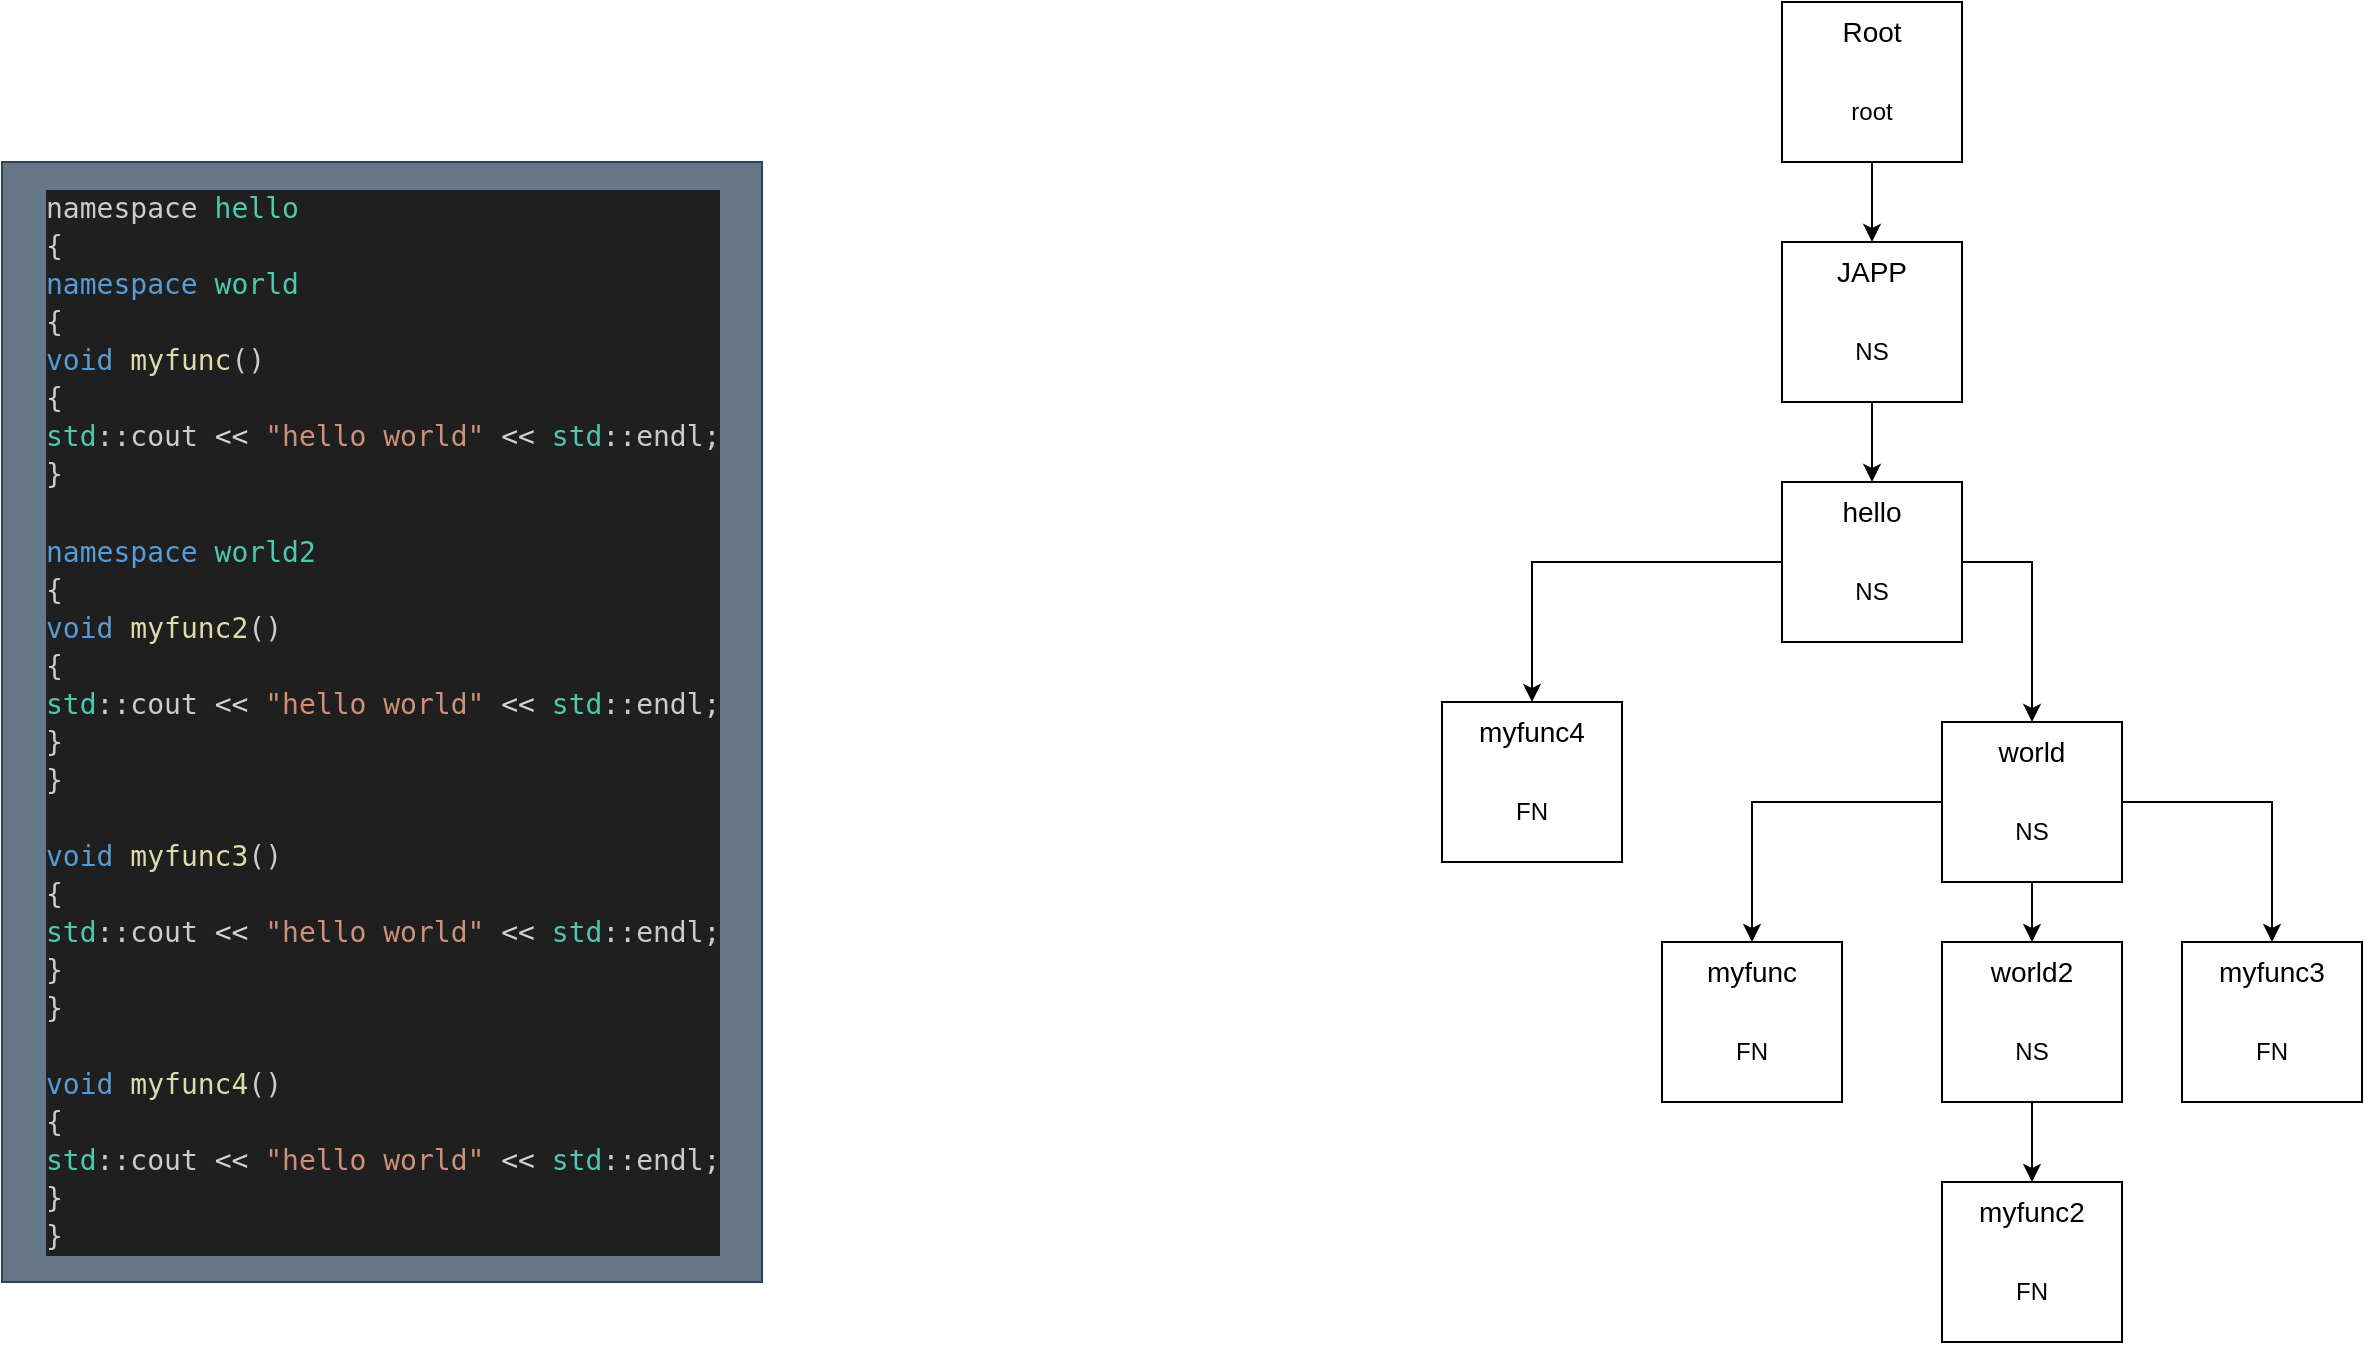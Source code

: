 <mxfile version="22.1.2" type="device">
  <diagram name="Page-1" id="ddcRqZwyvk98Z59QxuTG">
    <mxGraphModel dx="2899" dy="2271" grid="1" gridSize="10" guides="1" tooltips="1" connect="1" arrows="1" fold="1" page="1" pageScale="1" pageWidth="850" pageHeight="1100" math="0" shadow="0">
      <root>
        <mxCell id="0" />
        <mxCell id="1" parent="0" />
        <mxCell id="QVTyKydUTtdUCLJJfBFI-4" value="" style="group" vertex="1" connectable="0" parent="1">
          <mxGeometry x="-360" y="-860" width="380" height="560" as="geometry" />
        </mxCell>
        <mxCell id="QVTyKydUTtdUCLJJfBFI-2" value="" style="rounded=0;whiteSpace=wrap;html=1;fillColor=#647687;fontColor=#ffffff;strokeColor=#314354;" vertex="1" parent="QVTyKydUTtdUCLJJfBFI-4">
          <mxGeometry width="380" height="560" as="geometry" />
        </mxCell>
        <mxCell id="QVTyKydUTtdUCLJJfBFI-3" value="&lt;div style=&quot;background-color: rgb(31, 31, 31); line-height: 19px;&quot;&gt;&lt;div style=&quot;line-height: 19px;&quot;&gt;&lt;div style=&quot;color: rgb(204, 204, 204); font-family: &amp;quot;Droid Sans Mono&amp;quot;, &amp;quot;monospace&amp;quot;, monospace; font-size: 14px;&quot;&gt;namespace &lt;span style=&quot;color: #4ec9b0;&quot;&gt;hello&lt;/span&gt;&lt;/div&gt;&lt;div style=&quot;color: rgb(204, 204, 204); font-family: &amp;quot;Droid Sans Mono&amp;quot;, &amp;quot;monospace&amp;quot;, monospace; font-size: 14px;&quot;&gt;{&lt;/div&gt;&lt;div style=&quot;color: rgb(204, 204, 204); font-family: &amp;quot;Droid Sans Mono&amp;quot;, &amp;quot;monospace&amp;quot;, monospace; font-size: 14px;&quot;&gt;    &lt;span style=&quot;color: #569cd6;&quot;&gt;namespace&lt;/span&gt; &lt;span style=&quot;color: #4ec9b0;&quot;&gt;world&lt;/span&gt;&lt;/div&gt;&lt;div style=&quot;color: rgb(204, 204, 204); font-family: &amp;quot;Droid Sans Mono&amp;quot;, &amp;quot;monospace&amp;quot;, monospace; font-size: 14px;&quot;&gt;    {&lt;/div&gt;&lt;div style=&quot;color: rgb(204, 204, 204); font-family: &amp;quot;Droid Sans Mono&amp;quot;, &amp;quot;monospace&amp;quot;, monospace; font-size: 14px;&quot;&gt;        &lt;span style=&quot;color: #569cd6;&quot;&gt;void&lt;/span&gt; &lt;span style=&quot;color: #dcdcaa;&quot;&gt;myfunc&lt;/span&gt;()&lt;/div&gt;&lt;div style=&quot;color: rgb(204, 204, 204); font-family: &amp;quot;Droid Sans Mono&amp;quot;, &amp;quot;monospace&amp;quot;, monospace; font-size: 14px;&quot;&gt;        {&lt;/div&gt;&lt;div style=&quot;color: rgb(204, 204, 204); font-family: &amp;quot;Droid Sans Mono&amp;quot;, &amp;quot;monospace&amp;quot;, monospace; font-size: 14px;&quot;&gt;            &lt;span style=&quot;color: #4ec9b0;&quot;&gt;std&lt;/span&gt;::cout &lt;span style=&quot;color: #d4d4d4;&quot;&gt;&amp;lt;&amp;lt;&lt;/span&gt; &lt;span style=&quot;color: #ce9178;&quot;&gt;&quot;hello world&quot;&lt;/span&gt; &lt;span style=&quot;color: #d4d4d4;&quot;&gt;&amp;lt;&amp;lt;&lt;/span&gt; &lt;span style=&quot;color: #4ec9b0;&quot;&gt;std&lt;/span&gt;::endl;&lt;/div&gt;&lt;div style=&quot;color: rgb(204, 204, 204); font-family: &amp;quot;Droid Sans Mono&amp;quot;, &amp;quot;monospace&amp;quot;, monospace; font-size: 14px;&quot;&gt;        }&lt;/div&gt;&lt;div style=&quot;&quot;&gt;&lt;font color=&quot;#cccccc&quot; face=&quot;Droid Sans Mono, monospace, monospace&quot;&gt;&lt;span style=&quot;font-size: 14px;&quot;&gt;&lt;br&gt;&lt;/span&gt;&lt;/font&gt;&lt;/div&gt;&lt;div style=&quot;color: rgb(204, 204, 204); font-family: &amp;quot;Droid Sans Mono&amp;quot;, &amp;quot;monospace&amp;quot;, monospace; font-size: 14px;&quot;&gt;        &lt;span style=&quot;color: #569cd6;&quot;&gt;namespace&lt;/span&gt; &lt;span style=&quot;color: #4ec9b0;&quot;&gt;world2&lt;/span&gt;&lt;/div&gt;&lt;div style=&quot;color: rgb(204, 204, 204); font-family: &amp;quot;Droid Sans Mono&amp;quot;, &amp;quot;monospace&amp;quot;, monospace; font-size: 14px;&quot;&gt;        {&lt;/div&gt;&lt;div style=&quot;color: rgb(204, 204, 204); font-family: &amp;quot;Droid Sans Mono&amp;quot;, &amp;quot;monospace&amp;quot;, monospace; font-size: 14px;&quot;&gt;            &lt;span style=&quot;color: #569cd6;&quot;&gt;void&lt;/span&gt; &lt;span style=&quot;color: #dcdcaa;&quot;&gt;myfunc2&lt;/span&gt;()&lt;/div&gt;&lt;div style=&quot;color: rgb(204, 204, 204); font-family: &amp;quot;Droid Sans Mono&amp;quot;, &amp;quot;monospace&amp;quot;, monospace; font-size: 14px;&quot;&gt;            {&lt;/div&gt;&lt;div style=&quot;color: rgb(204, 204, 204); font-family: &amp;quot;Droid Sans Mono&amp;quot;, &amp;quot;monospace&amp;quot;, monospace; font-size: 14px;&quot;&gt;                &lt;span style=&quot;color: #4ec9b0;&quot;&gt;std&lt;/span&gt;::cout &lt;span style=&quot;color: #d4d4d4;&quot;&gt;&amp;lt;&amp;lt;&lt;/span&gt; &lt;span style=&quot;color: #ce9178;&quot;&gt;&quot;hello world&quot;&lt;/span&gt; &lt;span style=&quot;color: #d4d4d4;&quot;&gt;&amp;lt;&amp;lt;&lt;/span&gt; &lt;span style=&quot;color: #4ec9b0;&quot;&gt;std&lt;/span&gt;::endl;&lt;/div&gt;&lt;div style=&quot;color: rgb(204, 204, 204); font-family: &amp;quot;Droid Sans Mono&amp;quot;, &amp;quot;monospace&amp;quot;, monospace; font-size: 14px;&quot;&gt;            }&lt;/div&gt;&lt;div style=&quot;color: rgb(204, 204, 204); font-family: &amp;quot;Droid Sans Mono&amp;quot;, &amp;quot;monospace&amp;quot;, monospace; font-size: 14px;&quot;&gt;        }&lt;/div&gt;&lt;div style=&quot;&quot;&gt;&lt;br&gt;&lt;/div&gt;&lt;div style=&quot;color: rgb(204, 204, 204); font-family: &amp;quot;Droid Sans Mono&amp;quot;, &amp;quot;monospace&amp;quot;, monospace; font-size: 14px;&quot;&gt;        &lt;span style=&quot;color: #569cd6;&quot;&gt;void&lt;/span&gt; &lt;span style=&quot;color: #dcdcaa;&quot;&gt;myfunc3&lt;/span&gt;()&lt;/div&gt;&lt;div style=&quot;color: rgb(204, 204, 204); font-family: &amp;quot;Droid Sans Mono&amp;quot;, &amp;quot;monospace&amp;quot;, monospace; font-size: 14px;&quot;&gt;        {&lt;/div&gt;&lt;div style=&quot;color: rgb(204, 204, 204); font-family: &amp;quot;Droid Sans Mono&amp;quot;, &amp;quot;monospace&amp;quot;, monospace; font-size: 14px;&quot;&gt;            &lt;span style=&quot;color: #4ec9b0;&quot;&gt;std&lt;/span&gt;::cout &lt;span style=&quot;color: #d4d4d4;&quot;&gt;&amp;lt;&amp;lt;&lt;/span&gt; &lt;span style=&quot;color: #ce9178;&quot;&gt;&quot;hello world&quot;&lt;/span&gt; &lt;span style=&quot;color: #d4d4d4;&quot;&gt;&amp;lt;&amp;lt;&lt;/span&gt; &lt;span style=&quot;color: #4ec9b0;&quot;&gt;std&lt;/span&gt;::endl;&lt;/div&gt;&lt;div style=&quot;color: rgb(204, 204, 204); font-family: &amp;quot;Droid Sans Mono&amp;quot;, &amp;quot;monospace&amp;quot;, monospace; font-size: 14px;&quot;&gt;        }&lt;/div&gt;&lt;div style=&quot;color: rgb(204, 204, 204); font-family: &amp;quot;Droid Sans Mono&amp;quot;, &amp;quot;monospace&amp;quot;, monospace; font-size: 14px;&quot;&gt;    }&lt;/div&gt;&lt;div style=&quot;&quot;&gt;&lt;br&gt;&lt;/div&gt;&lt;div style=&quot;color: rgb(204, 204, 204); font-family: &amp;quot;Droid Sans Mono&amp;quot;, &amp;quot;monospace&amp;quot;, monospace; font-size: 14px;&quot;&gt;    &lt;span style=&quot;color: #569cd6;&quot;&gt;void&lt;/span&gt; &lt;span style=&quot;color: #dcdcaa;&quot;&gt;myfunc4&lt;/span&gt;()&lt;/div&gt;&lt;div style=&quot;color: rgb(204, 204, 204); font-family: &amp;quot;Droid Sans Mono&amp;quot;, &amp;quot;monospace&amp;quot;, monospace; font-size: 14px;&quot;&gt;    {&lt;/div&gt;&lt;div style=&quot;color: rgb(204, 204, 204); font-family: &amp;quot;Droid Sans Mono&amp;quot;, &amp;quot;monospace&amp;quot;, monospace; font-size: 14px;&quot;&gt;        &lt;span style=&quot;color: #4ec9b0;&quot;&gt;std&lt;/span&gt;::cout &lt;span style=&quot;color: #d4d4d4;&quot;&gt;&amp;lt;&amp;lt;&lt;/span&gt; &lt;span style=&quot;color: #ce9178;&quot;&gt;&quot;hello world&quot;&lt;/span&gt; &lt;span style=&quot;color: #d4d4d4;&quot;&gt;&amp;lt;&amp;lt;&lt;/span&gt; &lt;span style=&quot;color: #4ec9b0;&quot;&gt;std&lt;/span&gt;::endl;&lt;/div&gt;&lt;div style=&quot;color: rgb(204, 204, 204); font-family: &amp;quot;Droid Sans Mono&amp;quot;, &amp;quot;monospace&amp;quot;, monospace; font-size: 14px;&quot;&gt;    }&lt;/div&gt;&lt;div style=&quot;color: rgb(204, 204, 204); font-family: &amp;quot;Droid Sans Mono&amp;quot;, &amp;quot;monospace&amp;quot;, monospace; font-size: 14px;&quot;&gt;}&lt;/div&gt;&lt;/div&gt;&lt;/div&gt;" style="text;strokeColor=none;align=left;fillColor=none;html=1;verticalAlign=middle;whiteSpace=wrap;rounded=0;" vertex="1" parent="QVTyKydUTtdUCLJJfBFI-4">
          <mxGeometry x="20" y="10" width="350" height="540" as="geometry" />
        </mxCell>
        <mxCell id="QVTyKydUTtdUCLJJfBFI-12" value="" style="group" vertex="1" connectable="0" parent="1">
          <mxGeometry x="610" y="-350" width="90" height="80" as="geometry" />
        </mxCell>
        <mxCell id="QVTyKydUTtdUCLJJfBFI-9" value="" style="rounded=0;whiteSpace=wrap;html=1;" vertex="1" parent="QVTyKydUTtdUCLJJfBFI-12">
          <mxGeometry width="90" height="80" as="geometry" />
        </mxCell>
        <mxCell id="QVTyKydUTtdUCLJJfBFI-10" value="&lt;font style=&quot;font-size: 14px;&quot;&gt;myfunc2&lt;/font&gt;" style="text;strokeColor=none;align=center;fillColor=none;html=1;verticalAlign=middle;whiteSpace=wrap;rounded=0;" vertex="1" parent="QVTyKydUTtdUCLJJfBFI-12">
          <mxGeometry x="15" width="60" height="30" as="geometry" />
        </mxCell>
        <mxCell id="QVTyKydUTtdUCLJJfBFI-11" value="FN" style="text;strokeColor=none;align=center;fillColor=none;html=1;verticalAlign=middle;whiteSpace=wrap;rounded=0;" vertex="1" parent="QVTyKydUTtdUCLJJfBFI-12">
          <mxGeometry x="15" y="40" width="60" height="30" as="geometry" />
        </mxCell>
        <mxCell id="QVTyKydUTtdUCLJJfBFI-13" value="" style="group" vertex="1" connectable="0" parent="1">
          <mxGeometry x="360" y="-590" width="90" height="80" as="geometry" />
        </mxCell>
        <mxCell id="QVTyKydUTtdUCLJJfBFI-14" value="" style="rounded=0;whiteSpace=wrap;html=1;" vertex="1" parent="QVTyKydUTtdUCLJJfBFI-13">
          <mxGeometry width="90" height="80" as="geometry" />
        </mxCell>
        <mxCell id="QVTyKydUTtdUCLJJfBFI-15" value="&lt;font style=&quot;font-size: 14px;&quot;&gt;myfunc4&lt;/font&gt;" style="text;strokeColor=none;align=center;fillColor=none;html=1;verticalAlign=middle;whiteSpace=wrap;rounded=0;" vertex="1" parent="QVTyKydUTtdUCLJJfBFI-13">
          <mxGeometry x="15" width="60" height="30" as="geometry" />
        </mxCell>
        <mxCell id="QVTyKydUTtdUCLJJfBFI-16" value="FN" style="text;strokeColor=none;align=center;fillColor=none;html=1;verticalAlign=middle;whiteSpace=wrap;rounded=0;" vertex="1" parent="QVTyKydUTtdUCLJJfBFI-13">
          <mxGeometry x="15" y="40" width="60" height="30" as="geometry" />
        </mxCell>
        <mxCell id="QVTyKydUTtdUCLJJfBFI-17" value="" style="group" vertex="1" connectable="0" parent="1">
          <mxGeometry x="610" y="-580" width="90" height="80" as="geometry" />
        </mxCell>
        <mxCell id="QVTyKydUTtdUCLJJfBFI-18" value="" style="rounded=0;whiteSpace=wrap;html=1;" vertex="1" parent="QVTyKydUTtdUCLJJfBFI-17">
          <mxGeometry width="90" height="80" as="geometry" />
        </mxCell>
        <mxCell id="QVTyKydUTtdUCLJJfBFI-19" value="&lt;font style=&quot;font-size: 14px;&quot;&gt;world&lt;/font&gt;" style="text;strokeColor=none;align=center;fillColor=none;html=1;verticalAlign=middle;whiteSpace=wrap;rounded=0;" vertex="1" parent="QVTyKydUTtdUCLJJfBFI-17">
          <mxGeometry x="15" width="60" height="30" as="geometry" />
        </mxCell>
        <mxCell id="QVTyKydUTtdUCLJJfBFI-20" value="NS" style="text;strokeColor=none;align=center;fillColor=none;html=1;verticalAlign=middle;whiteSpace=wrap;rounded=0;" vertex="1" parent="QVTyKydUTtdUCLJJfBFI-17">
          <mxGeometry x="15" y="40" width="60" height="30" as="geometry" />
        </mxCell>
        <mxCell id="QVTyKydUTtdUCLJJfBFI-21" value="" style="group" vertex="1" connectable="0" parent="1">
          <mxGeometry x="530" y="-700" width="90" height="80" as="geometry" />
        </mxCell>
        <mxCell id="QVTyKydUTtdUCLJJfBFI-22" value="" style="rounded=0;whiteSpace=wrap;html=1;" vertex="1" parent="QVTyKydUTtdUCLJJfBFI-21">
          <mxGeometry width="90" height="80" as="geometry" />
        </mxCell>
        <mxCell id="QVTyKydUTtdUCLJJfBFI-23" value="&lt;font style=&quot;font-size: 14px;&quot;&gt;hello&lt;/font&gt;" style="text;strokeColor=none;align=center;fillColor=none;html=1;verticalAlign=middle;whiteSpace=wrap;rounded=0;" vertex="1" parent="QVTyKydUTtdUCLJJfBFI-21">
          <mxGeometry x="15" width="60" height="30" as="geometry" />
        </mxCell>
        <mxCell id="QVTyKydUTtdUCLJJfBFI-24" value="NS" style="text;strokeColor=none;align=center;fillColor=none;html=1;verticalAlign=middle;whiteSpace=wrap;rounded=0;" vertex="1" parent="QVTyKydUTtdUCLJJfBFI-21">
          <mxGeometry x="15" y="40" width="60" height="30" as="geometry" />
        </mxCell>
        <mxCell id="QVTyKydUTtdUCLJJfBFI-25" value="" style="group" vertex="1" connectable="0" parent="1">
          <mxGeometry x="530" y="-820" width="90" height="80" as="geometry" />
        </mxCell>
        <mxCell id="QVTyKydUTtdUCLJJfBFI-26" value="" style="rounded=0;whiteSpace=wrap;html=1;" vertex="1" parent="QVTyKydUTtdUCLJJfBFI-25">
          <mxGeometry width="90" height="80" as="geometry" />
        </mxCell>
        <mxCell id="QVTyKydUTtdUCLJJfBFI-27" value="&lt;span style=&quot;font-size: 14px;&quot;&gt;JAPP&lt;/span&gt;" style="text;strokeColor=none;align=center;fillColor=none;html=1;verticalAlign=middle;whiteSpace=wrap;rounded=0;" vertex="1" parent="QVTyKydUTtdUCLJJfBFI-25">
          <mxGeometry x="15" width="60" height="30" as="geometry" />
        </mxCell>
        <mxCell id="QVTyKydUTtdUCLJJfBFI-28" value="NS" style="text;strokeColor=none;align=center;fillColor=none;html=1;verticalAlign=middle;whiteSpace=wrap;rounded=0;" vertex="1" parent="QVTyKydUTtdUCLJJfBFI-25">
          <mxGeometry x="15" y="40" width="60" height="30" as="geometry" />
        </mxCell>
        <mxCell id="QVTyKydUTtdUCLJJfBFI-29" value="" style="group" vertex="1" connectable="0" parent="1">
          <mxGeometry x="530" y="-940" width="90" height="80" as="geometry" />
        </mxCell>
        <mxCell id="QVTyKydUTtdUCLJJfBFI-30" value="" style="rounded=0;whiteSpace=wrap;html=1;" vertex="1" parent="QVTyKydUTtdUCLJJfBFI-29">
          <mxGeometry width="90" height="80" as="geometry" />
        </mxCell>
        <mxCell id="QVTyKydUTtdUCLJJfBFI-31" value="&lt;font style=&quot;font-size: 14px;&quot;&gt;Root&lt;/font&gt;" style="text;strokeColor=none;align=center;fillColor=none;html=1;verticalAlign=middle;whiteSpace=wrap;rounded=0;" vertex="1" parent="QVTyKydUTtdUCLJJfBFI-29">
          <mxGeometry x="15" width="60" height="30" as="geometry" />
        </mxCell>
        <mxCell id="QVTyKydUTtdUCLJJfBFI-32" value="root" style="text;strokeColor=none;align=center;fillColor=none;html=1;verticalAlign=middle;whiteSpace=wrap;rounded=0;" vertex="1" parent="QVTyKydUTtdUCLJJfBFI-29">
          <mxGeometry x="15" y="40" width="60" height="30" as="geometry" />
        </mxCell>
        <mxCell id="QVTyKydUTtdUCLJJfBFI-34" style="edgeStyle=orthogonalEdgeStyle;rounded=0;orthogonalLoop=1;jettySize=auto;html=1;exitX=0.5;exitY=1;exitDx=0;exitDy=0;entryX=0.5;entryY=0;entryDx=0;entryDy=0;" edge="1" parent="1" source="QVTyKydUTtdUCLJJfBFI-30" target="QVTyKydUTtdUCLJJfBFI-27">
          <mxGeometry relative="1" as="geometry" />
        </mxCell>
        <mxCell id="QVTyKydUTtdUCLJJfBFI-40" style="edgeStyle=orthogonalEdgeStyle;rounded=0;orthogonalLoop=1;jettySize=auto;html=1;entryX=0.5;entryY=0;entryDx=0;entryDy=0;" edge="1" parent="1" source="QVTyKydUTtdUCLJJfBFI-26" target="QVTyKydUTtdUCLJJfBFI-23">
          <mxGeometry relative="1" as="geometry" />
        </mxCell>
        <mxCell id="QVTyKydUTtdUCLJJfBFI-46" style="edgeStyle=orthogonalEdgeStyle;rounded=0;orthogonalLoop=1;jettySize=auto;html=1;entryX=0.5;entryY=0;entryDx=0;entryDy=0;" edge="1" parent="1" source="QVTyKydUTtdUCLJJfBFI-22" target="QVTyKydUTtdUCLJJfBFI-19">
          <mxGeometry relative="1" as="geometry" />
        </mxCell>
        <mxCell id="QVTyKydUTtdUCLJJfBFI-48" style="edgeStyle=orthogonalEdgeStyle;rounded=0;orthogonalLoop=1;jettySize=auto;html=1;entryX=0.5;entryY=0;entryDx=0;entryDy=0;" edge="1" parent="1" source="QVTyKydUTtdUCLJJfBFI-22" target="QVTyKydUTtdUCLJJfBFI-15">
          <mxGeometry relative="1" as="geometry" />
        </mxCell>
        <mxCell id="QVTyKydUTtdUCLJJfBFI-49" value="" style="group" vertex="1" connectable="0" parent="1">
          <mxGeometry x="470" y="-470" width="90" height="80" as="geometry" />
        </mxCell>
        <mxCell id="QVTyKydUTtdUCLJJfBFI-50" value="" style="rounded=0;whiteSpace=wrap;html=1;" vertex="1" parent="QVTyKydUTtdUCLJJfBFI-49">
          <mxGeometry width="90" height="80" as="geometry" />
        </mxCell>
        <mxCell id="QVTyKydUTtdUCLJJfBFI-51" value="&lt;font style=&quot;font-size: 14px;&quot;&gt;myfunc&lt;/font&gt;" style="text;strokeColor=none;align=center;fillColor=none;html=1;verticalAlign=middle;whiteSpace=wrap;rounded=0;" vertex="1" parent="QVTyKydUTtdUCLJJfBFI-49">
          <mxGeometry x="15" width="60" height="30" as="geometry" />
        </mxCell>
        <mxCell id="QVTyKydUTtdUCLJJfBFI-52" value="FN" style="text;strokeColor=none;align=center;fillColor=none;html=1;verticalAlign=middle;whiteSpace=wrap;rounded=0;" vertex="1" parent="QVTyKydUTtdUCLJJfBFI-49">
          <mxGeometry x="15" y="40" width="60" height="30" as="geometry" />
        </mxCell>
        <mxCell id="QVTyKydUTtdUCLJJfBFI-53" value="" style="group" vertex="1" connectable="0" parent="1">
          <mxGeometry x="610" y="-470" width="90" height="80" as="geometry" />
        </mxCell>
        <mxCell id="QVTyKydUTtdUCLJJfBFI-54" value="" style="rounded=0;whiteSpace=wrap;html=1;" vertex="1" parent="QVTyKydUTtdUCLJJfBFI-53">
          <mxGeometry width="90" height="80" as="geometry" />
        </mxCell>
        <mxCell id="QVTyKydUTtdUCLJJfBFI-55" value="&lt;font style=&quot;font-size: 14px;&quot;&gt;world2&lt;/font&gt;" style="text;strokeColor=none;align=center;fillColor=none;html=1;verticalAlign=middle;whiteSpace=wrap;rounded=0;" vertex="1" parent="QVTyKydUTtdUCLJJfBFI-53">
          <mxGeometry x="15" width="60" height="30" as="geometry" />
        </mxCell>
        <mxCell id="QVTyKydUTtdUCLJJfBFI-56" value="NS" style="text;strokeColor=none;align=center;fillColor=none;html=1;verticalAlign=middle;whiteSpace=wrap;rounded=0;" vertex="1" parent="QVTyKydUTtdUCLJJfBFI-53">
          <mxGeometry x="15" y="40" width="60" height="30" as="geometry" />
        </mxCell>
        <mxCell id="QVTyKydUTtdUCLJJfBFI-57" value="" style="group" vertex="1" connectable="0" parent="1">
          <mxGeometry x="730" y="-470" width="90" height="80" as="geometry" />
        </mxCell>
        <mxCell id="QVTyKydUTtdUCLJJfBFI-58" value="" style="rounded=0;whiteSpace=wrap;html=1;" vertex="1" parent="QVTyKydUTtdUCLJJfBFI-57">
          <mxGeometry width="90" height="80" as="geometry" />
        </mxCell>
        <mxCell id="QVTyKydUTtdUCLJJfBFI-59" value="&lt;font style=&quot;font-size: 14px;&quot;&gt;myfunc3&lt;/font&gt;" style="text;strokeColor=none;align=center;fillColor=none;html=1;verticalAlign=middle;whiteSpace=wrap;rounded=0;" vertex="1" parent="QVTyKydUTtdUCLJJfBFI-57">
          <mxGeometry x="15" width="60" height="30" as="geometry" />
        </mxCell>
        <mxCell id="QVTyKydUTtdUCLJJfBFI-60" value="FN" style="text;strokeColor=none;align=center;fillColor=none;html=1;verticalAlign=middle;whiteSpace=wrap;rounded=0;" vertex="1" parent="QVTyKydUTtdUCLJJfBFI-57">
          <mxGeometry x="15" y="40" width="60" height="30" as="geometry" />
        </mxCell>
        <mxCell id="QVTyKydUTtdUCLJJfBFI-63" style="edgeStyle=orthogonalEdgeStyle;rounded=0;orthogonalLoop=1;jettySize=auto;html=1;entryX=0.5;entryY=0;entryDx=0;entryDy=0;" edge="1" parent="1" source="QVTyKydUTtdUCLJJfBFI-18" target="QVTyKydUTtdUCLJJfBFI-59">
          <mxGeometry relative="1" as="geometry" />
        </mxCell>
        <mxCell id="QVTyKydUTtdUCLJJfBFI-66" style="edgeStyle=orthogonalEdgeStyle;rounded=0;orthogonalLoop=1;jettySize=auto;html=1;entryX=0.5;entryY=0;entryDx=0;entryDy=0;" edge="1" parent="1" source="QVTyKydUTtdUCLJJfBFI-18" target="QVTyKydUTtdUCLJJfBFI-51">
          <mxGeometry relative="1" as="geometry" />
        </mxCell>
        <mxCell id="QVTyKydUTtdUCLJJfBFI-68" style="edgeStyle=orthogonalEdgeStyle;rounded=0;orthogonalLoop=1;jettySize=auto;html=1;entryX=0.5;entryY=0;entryDx=0;entryDy=0;" edge="1" parent="1" source="QVTyKydUTtdUCLJJfBFI-18" target="QVTyKydUTtdUCLJJfBFI-55">
          <mxGeometry relative="1" as="geometry" />
        </mxCell>
        <mxCell id="QVTyKydUTtdUCLJJfBFI-71" style="edgeStyle=orthogonalEdgeStyle;rounded=0;orthogonalLoop=1;jettySize=auto;html=1;entryX=0.5;entryY=0;entryDx=0;entryDy=0;" edge="1" parent="1" source="QVTyKydUTtdUCLJJfBFI-54" target="QVTyKydUTtdUCLJJfBFI-10">
          <mxGeometry relative="1" as="geometry" />
        </mxCell>
      </root>
    </mxGraphModel>
  </diagram>
</mxfile>

